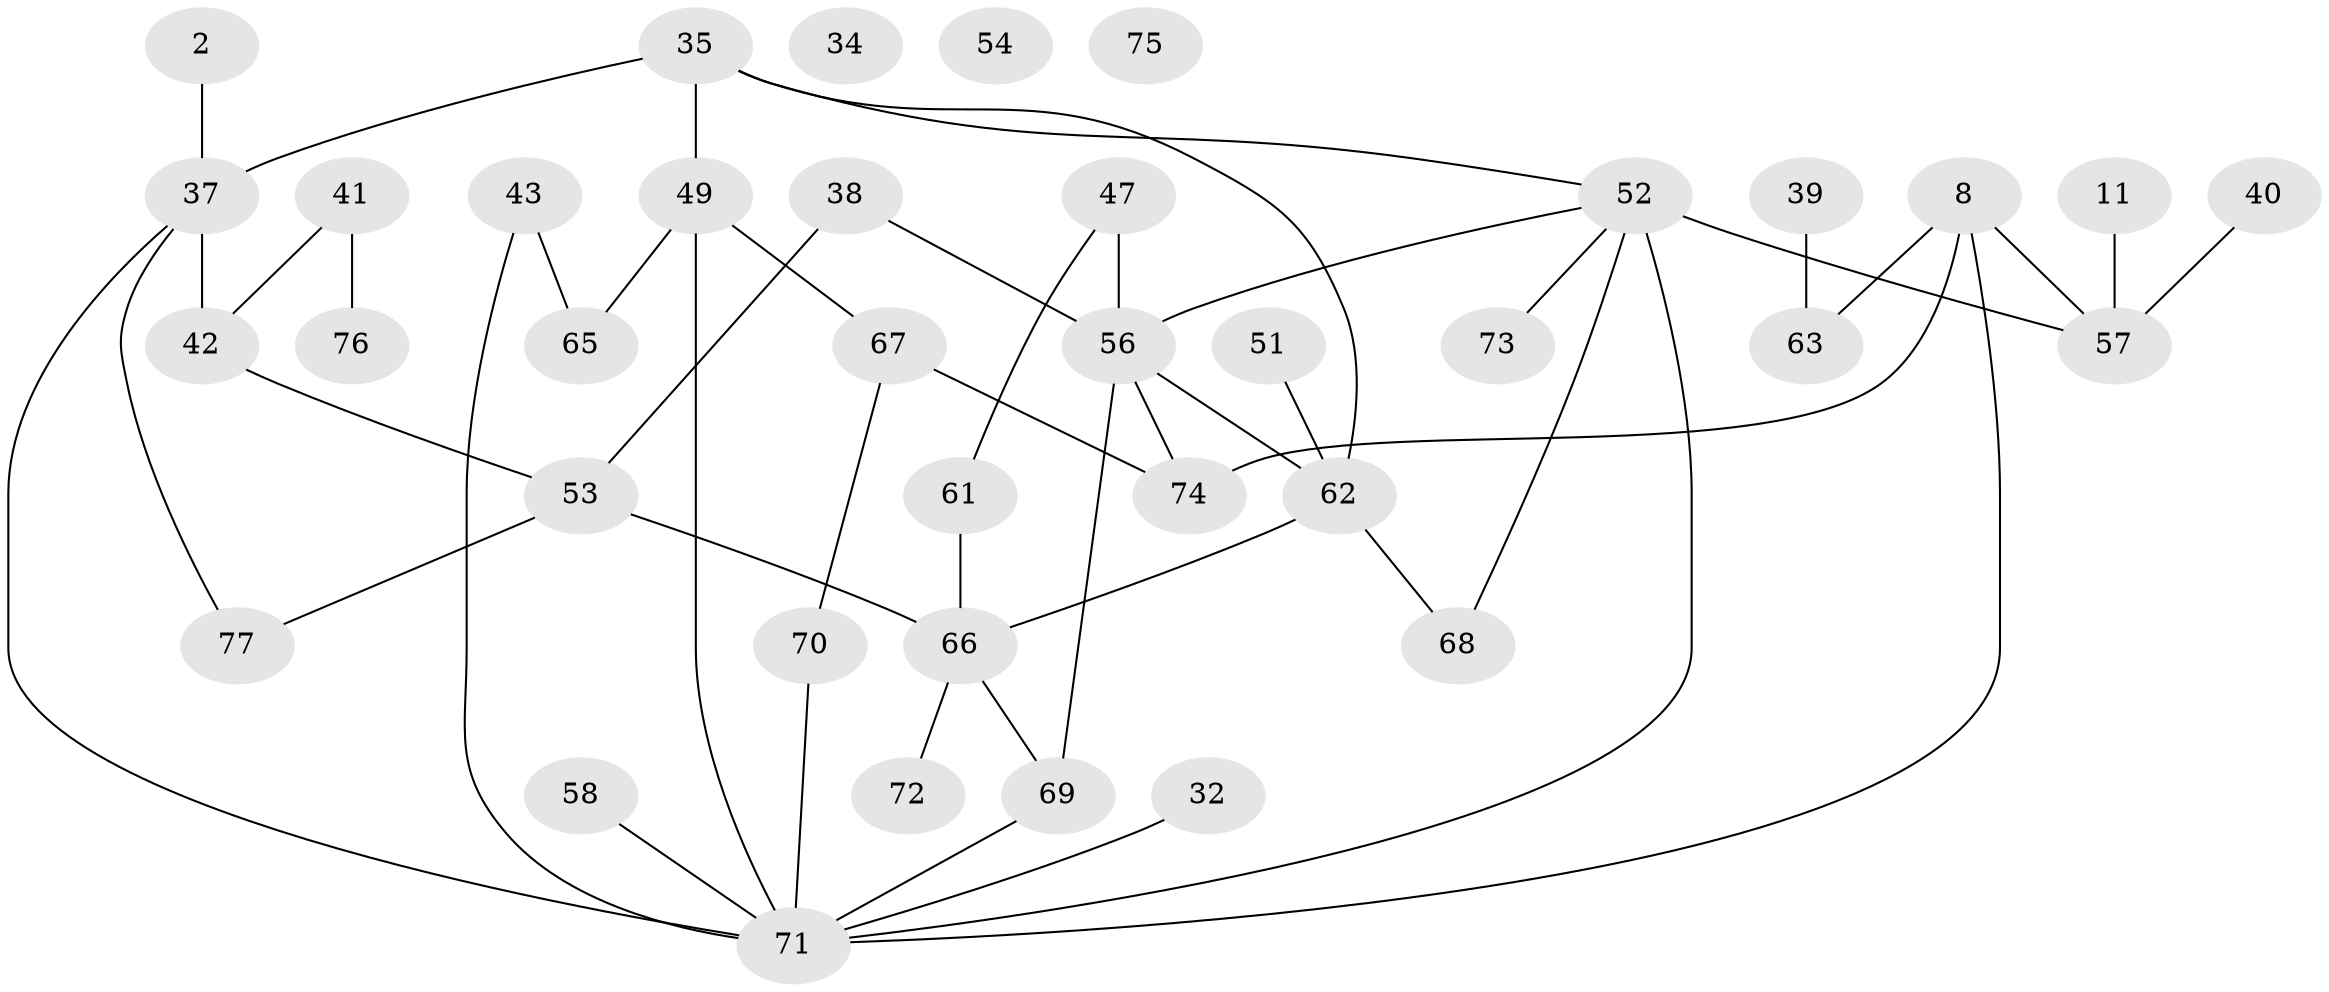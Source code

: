 // original degree distribution, {4: 0.11688311688311688, 1: 0.2077922077922078, 2: 0.2857142857142857, 3: 0.23376623376623376, 5: 0.07792207792207792, 0: 0.03896103896103896, 6: 0.03896103896103896}
// Generated by graph-tools (version 1.1) at 2025/40/03/09/25 04:40:00]
// undirected, 38 vertices, 49 edges
graph export_dot {
graph [start="1"]
  node [color=gray90,style=filled];
  2;
  8 [super="+1"];
  11;
  32;
  34;
  35;
  37 [super="+23+27+9"];
  38 [super="+30"];
  39 [super="+3"];
  40 [super="+18+33"];
  41;
  42 [super="+25"];
  43;
  47 [super="+44"];
  49 [super="+22"];
  51;
  52 [super="+28"];
  53 [super="+10"];
  54;
  56 [super="+46"];
  57 [super="+24"];
  58;
  61;
  62 [super="+55+60"];
  63;
  65;
  66 [super="+31+48"];
  67 [super="+45"];
  68;
  69;
  70 [super="+59"];
  71 [super="+64"];
  72;
  73;
  74 [super="+36"];
  75;
  76;
  77 [super="+13+50"];
  2 -- 37;
  8 -- 57 [weight=2];
  8 -- 63;
  8 -- 71;
  8 -- 74;
  11 -- 57;
  32 -- 71;
  35 -- 37;
  35 -- 49 [weight=2];
  35 -- 52;
  35 -- 62;
  37 -- 42 [weight=3];
  37 -- 71 [weight=2];
  37 -- 77;
  38 -- 53 [weight=2];
  38 -- 56;
  39 -- 63;
  40 -- 57;
  41 -- 42;
  41 -- 76;
  42 -- 53;
  43 -- 65;
  43 -- 71;
  47 -- 61;
  47 -- 56 [weight=2];
  49 -- 67;
  49 -- 71;
  49 -- 65;
  51 -- 62;
  52 -- 57 [weight=2];
  52 -- 71 [weight=2];
  52 -- 73;
  52 -- 68;
  52 -- 56;
  53 -- 66;
  53 -- 77;
  56 -- 62 [weight=2];
  56 -- 69;
  56 -- 74;
  58 -- 71;
  61 -- 66;
  62 -- 66;
  62 -- 68;
  66 -- 72;
  66 -- 69;
  67 -- 74 [weight=2];
  67 -- 70;
  69 -- 71;
  70 -- 71;
}
